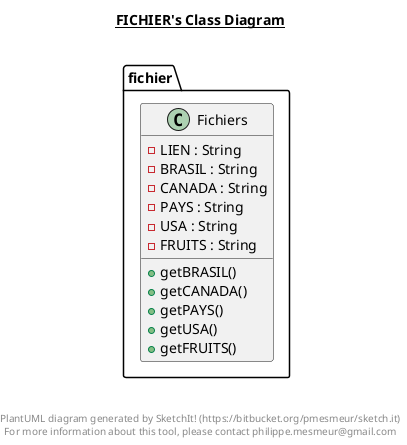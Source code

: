 @startuml

title __FICHIER's Class Diagram__\n

  package fichier {
    class Fichiers {
        - LIEN : String
        - BRASIL : String
        - CANADA : String
        - PAYS : String
        - USA : String
        - FRUITS : String
        + getBRASIL()
        + getCANADA()
        + getPAYS()
        + getUSA()
        + getFRUITS()
    }
  }
  



right footer


PlantUML diagram generated by SketchIt! (https://bitbucket.org/pmesmeur/sketch.it)
For more information about this tool, please contact philippe.mesmeur@gmail.com
endfooter

@enduml

